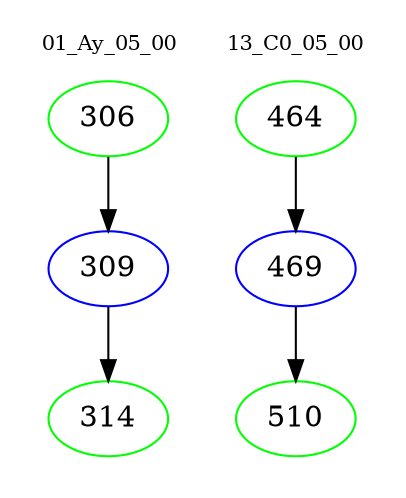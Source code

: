 digraph{
subgraph cluster_0 {
color = white
label = "01_Ay_05_00";
fontsize=10;
T0_306 [label="306", color="green"]
T0_306 -> T0_309 [color="black"]
T0_309 [label="309", color="blue"]
T0_309 -> T0_314 [color="black"]
T0_314 [label="314", color="green"]
}
subgraph cluster_1 {
color = white
label = "13_C0_05_00";
fontsize=10;
T1_464 [label="464", color="green"]
T1_464 -> T1_469 [color="black"]
T1_469 [label="469", color="blue"]
T1_469 -> T1_510 [color="black"]
T1_510 [label="510", color="green"]
}
}

